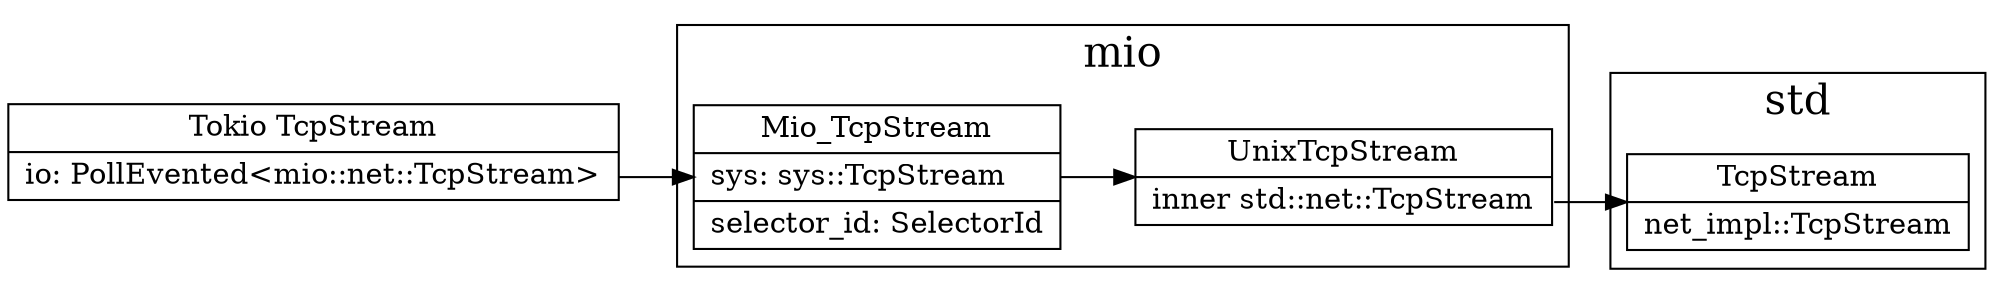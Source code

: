 digraph tcp_stream_struct {
  node[shape=box;];
  newrank=true;
  rankdir=LR;

  TokioTcpStream[shape="record";
    label="{{
      Tokio TcpStream|
        <io> io: PollEvented\<mio::net::TcpStream\>\l
    }}";
  ];

  subgraph cluster_mio {
    graph[label="mio";fontsize=20;];

      Mio_TcpStream[shape="record";
      label="{{
        Mio_TcpStream|
        <t> sys: sys::TcpStream\l|
        selector_id: SelectorId\l
      }}";
      ];

      UnixTcpStream[shape="record";
      label="{{
        UnixTcpStream|
          <t> inner std::net::TcpStream\l
      }}";
      ]
  };

  subgraph cluster_std {
    graph[label="std";fontsize=20;]
    std_TcpStream[shape="record";
      label="{{
        TcpStream|
          net_impl::TcpStream\l
      }}";
    ]
  }

Mio_TcpStream:t ->UnixTcpStream;
UnixTcpStream:t -> std_TcpStream;
TokioTcpStream:io -> Mio_TcpStream;
}
